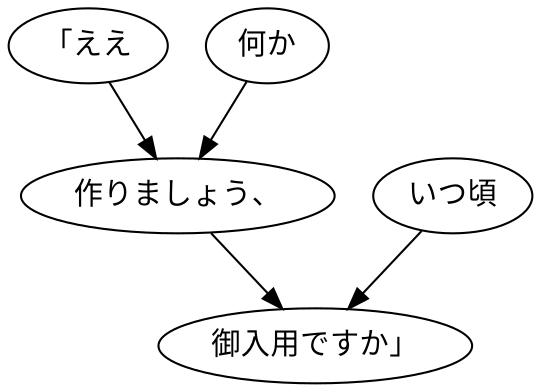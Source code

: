digraph graph8985 {
	node0 [label="「ええ"];
	node1 [label="何か"];
	node2 [label="作りましょう、"];
	node3 [label="いつ頃"];
	node4 [label="御入用ですか」"];
	node0 -> node2;
	node1 -> node2;
	node2 -> node4;
	node3 -> node4;
}
